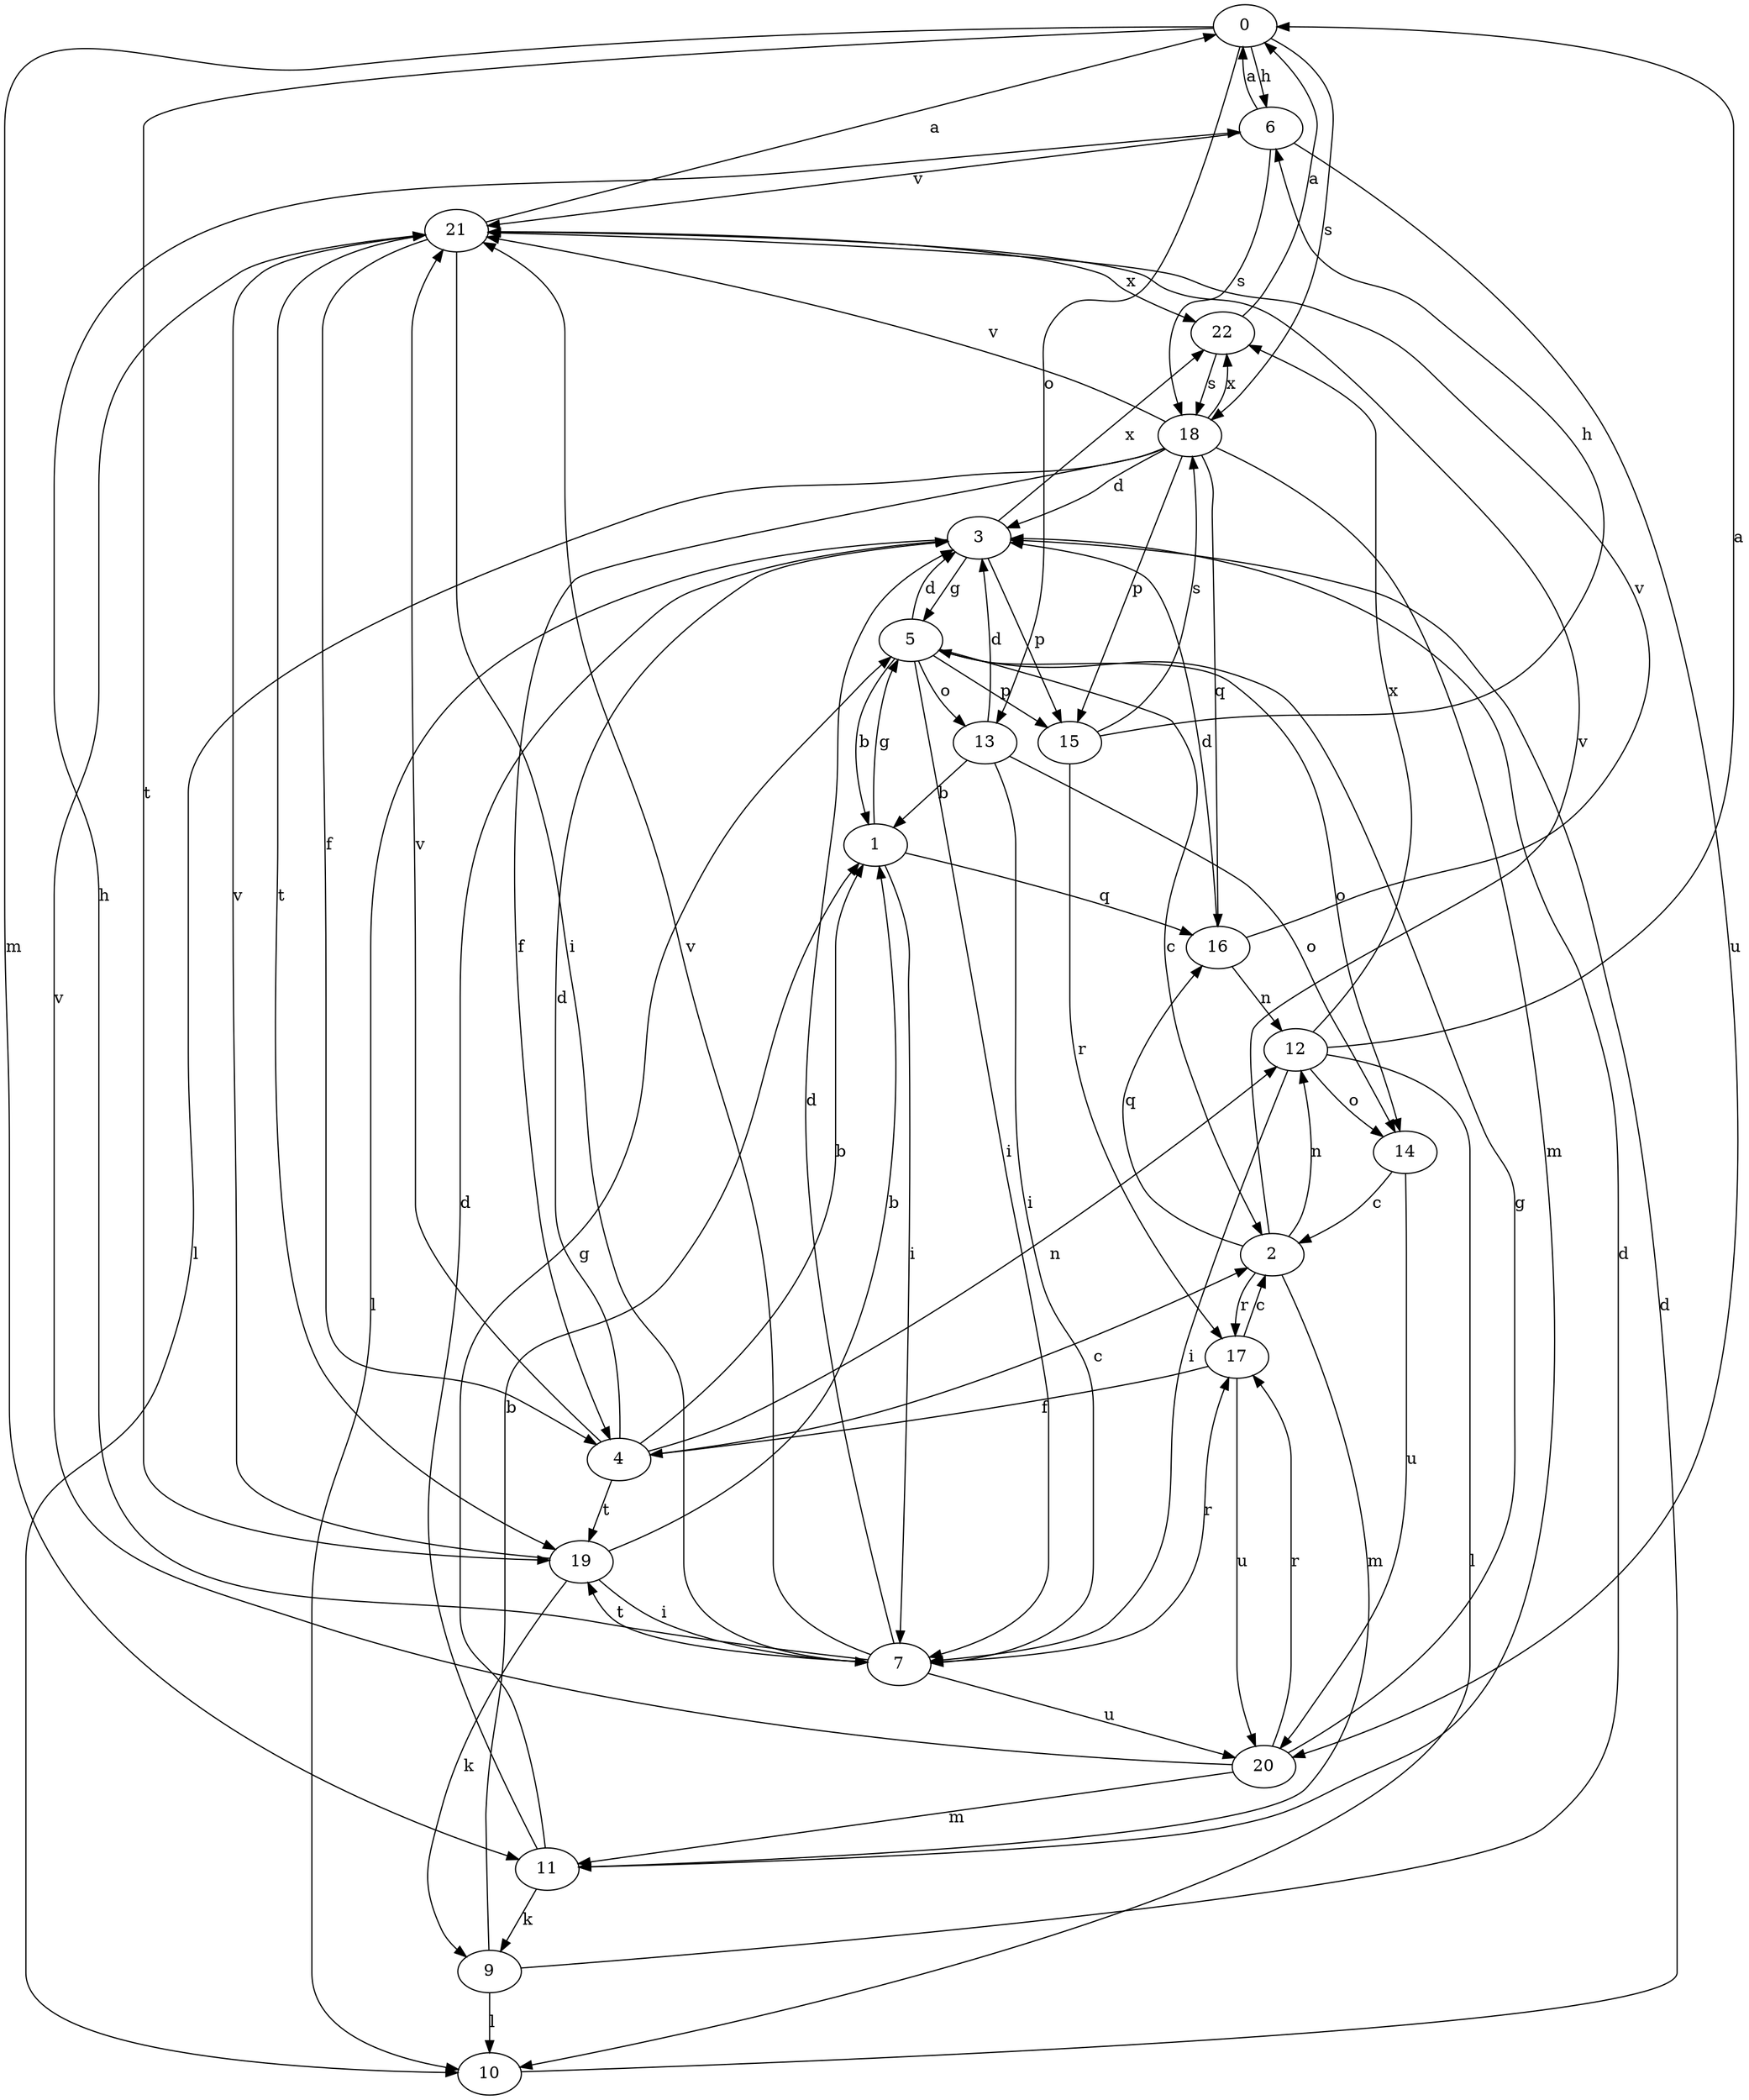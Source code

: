 strict digraph  {
0;
1;
2;
3;
4;
5;
6;
7;
9;
10;
11;
12;
13;
14;
15;
16;
17;
18;
19;
20;
21;
22;
0 -> 6  [label=h];
0 -> 11  [label=m];
0 -> 13  [label=o];
0 -> 18  [label=s];
0 -> 19  [label=t];
1 -> 5  [label=g];
1 -> 7  [label=i];
1 -> 16  [label=q];
2 -> 11  [label=m];
2 -> 12  [label=n];
2 -> 16  [label=q];
2 -> 17  [label=r];
2 -> 21  [label=v];
3 -> 5  [label=g];
3 -> 10  [label=l];
3 -> 15  [label=p];
3 -> 22  [label=x];
4 -> 1  [label=b];
4 -> 2  [label=c];
4 -> 3  [label=d];
4 -> 12  [label=n];
4 -> 19  [label=t];
4 -> 21  [label=v];
5 -> 1  [label=b];
5 -> 2  [label=c];
5 -> 3  [label=d];
5 -> 7  [label=i];
5 -> 13  [label=o];
5 -> 14  [label=o];
5 -> 15  [label=p];
6 -> 0  [label=a];
6 -> 18  [label=s];
6 -> 20  [label=u];
6 -> 21  [label=v];
7 -> 3  [label=d];
7 -> 6  [label=h];
7 -> 17  [label=r];
7 -> 19  [label=t];
7 -> 20  [label=u];
7 -> 21  [label=v];
9 -> 1  [label=b];
9 -> 3  [label=d];
9 -> 10  [label=l];
10 -> 3  [label=d];
11 -> 3  [label=d];
11 -> 5  [label=g];
11 -> 9  [label=k];
12 -> 0  [label=a];
12 -> 7  [label=i];
12 -> 10  [label=l];
12 -> 14  [label=o];
12 -> 22  [label=x];
13 -> 1  [label=b];
13 -> 3  [label=d];
13 -> 7  [label=i];
13 -> 14  [label=o];
14 -> 2  [label=c];
14 -> 20  [label=u];
15 -> 6  [label=h];
15 -> 17  [label=r];
15 -> 18  [label=s];
16 -> 3  [label=d];
16 -> 12  [label=n];
16 -> 21  [label=v];
17 -> 2  [label=c];
17 -> 4  [label=f];
17 -> 20  [label=u];
18 -> 3  [label=d];
18 -> 4  [label=f];
18 -> 10  [label=l];
18 -> 11  [label=m];
18 -> 15  [label=p];
18 -> 16  [label=q];
18 -> 21  [label=v];
18 -> 22  [label=x];
19 -> 1  [label=b];
19 -> 7  [label=i];
19 -> 9  [label=k];
19 -> 21  [label=v];
20 -> 5  [label=g];
20 -> 11  [label=m];
20 -> 17  [label=r];
20 -> 21  [label=v];
21 -> 0  [label=a];
21 -> 4  [label=f];
21 -> 7  [label=i];
21 -> 19  [label=t];
21 -> 22  [label=x];
22 -> 0  [label=a];
22 -> 18  [label=s];
}
